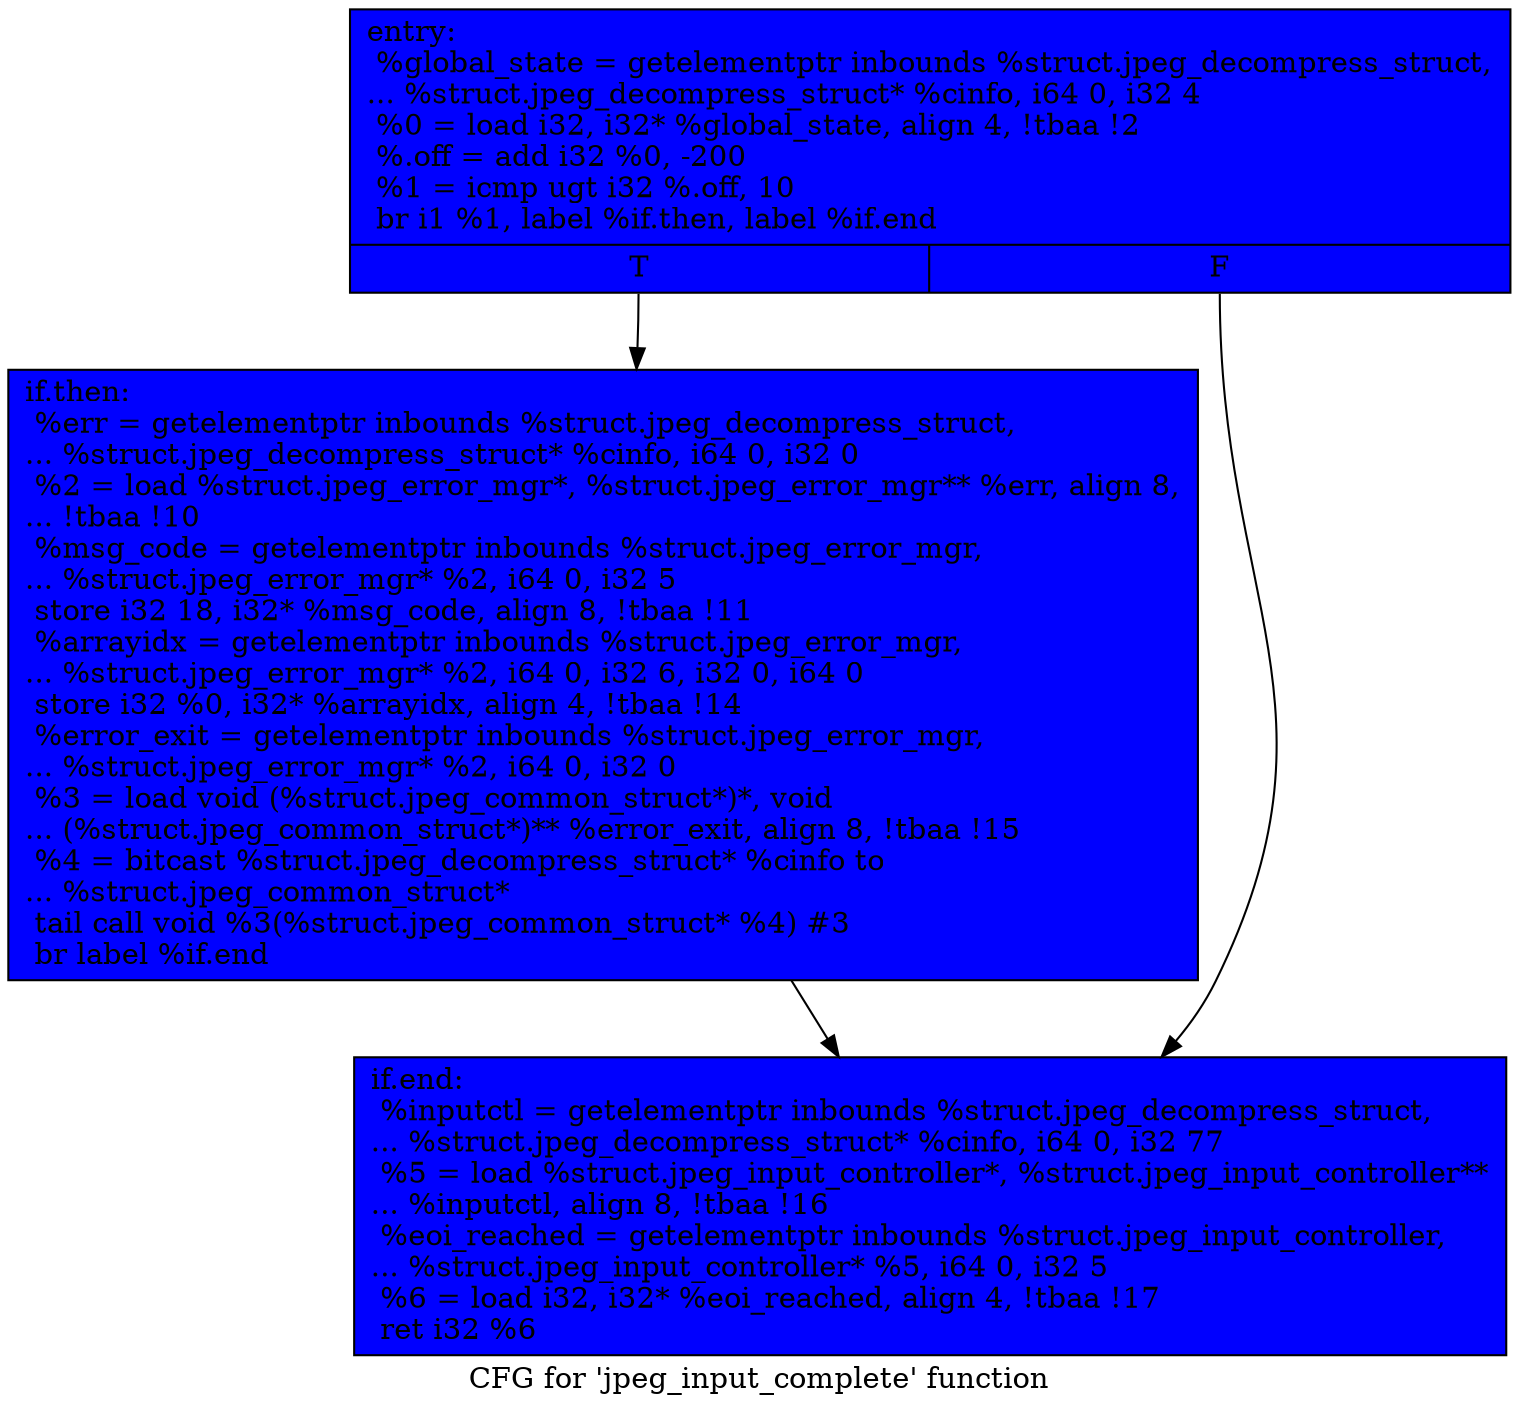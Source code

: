 digraph "CFG for 'jpeg_input_complete' function" {
	label="CFG for 'jpeg_input_complete' function";

	Node0x513f020 [shape=record, style = filled, fillcolor = blue, label="{entry:\l  %global_state = getelementptr inbounds %struct.jpeg_decompress_struct,\l... %struct.jpeg_decompress_struct* %cinfo, i64 0, i32 4\l  %0 = load i32, i32* %global_state, align 4, !tbaa !2\l  %.off = add i32 %0, -200\l  %1 = icmp ugt i32 %.off, 10\l  br i1 %1, label %if.then, label %if.end\l|{<s0>T|<s1>F}}"];
	Node0x513f020:s0 -> Node0x5162220;
	Node0x513f020:s1 -> Node0x51622d0;
	Node0x5162220 [shape=record, style = filled, fillcolor = blue, label="{if.then:                                          \l  %err = getelementptr inbounds %struct.jpeg_decompress_struct,\l... %struct.jpeg_decompress_struct* %cinfo, i64 0, i32 0\l  %2 = load %struct.jpeg_error_mgr*, %struct.jpeg_error_mgr** %err, align 8,\l... !tbaa !10\l  %msg_code = getelementptr inbounds %struct.jpeg_error_mgr,\l... %struct.jpeg_error_mgr* %2, i64 0, i32 5\l  store i32 18, i32* %msg_code, align 8, !tbaa !11\l  %arrayidx = getelementptr inbounds %struct.jpeg_error_mgr,\l... %struct.jpeg_error_mgr* %2, i64 0, i32 6, i32 0, i64 0\l  store i32 %0, i32* %arrayidx, align 4, !tbaa !14\l  %error_exit = getelementptr inbounds %struct.jpeg_error_mgr,\l... %struct.jpeg_error_mgr* %2, i64 0, i32 0\l  %3 = load void (%struct.jpeg_common_struct*)*, void\l... (%struct.jpeg_common_struct*)** %error_exit, align 8, !tbaa !15\l  %4 = bitcast %struct.jpeg_decompress_struct* %cinfo to\l... %struct.jpeg_common_struct*\l  tail call void %3(%struct.jpeg_common_struct* %4) #3\l  br label %if.end\l}"];
	Node0x5162220 -> Node0x51622d0;
	Node0x51622d0 [shape=record, style = filled, fillcolor = blue, label="{if.end:                                           \l  %inputctl = getelementptr inbounds %struct.jpeg_decompress_struct,\l... %struct.jpeg_decompress_struct* %cinfo, i64 0, i32 77\l  %5 = load %struct.jpeg_input_controller*, %struct.jpeg_input_controller**\l... %inputctl, align 8, !tbaa !16\l  %eoi_reached = getelementptr inbounds %struct.jpeg_input_controller,\l... %struct.jpeg_input_controller* %5, i64 0, i32 5\l  %6 = load i32, i32* %eoi_reached, align 4, !tbaa !17\l  ret i32 %6\l}"];
}
